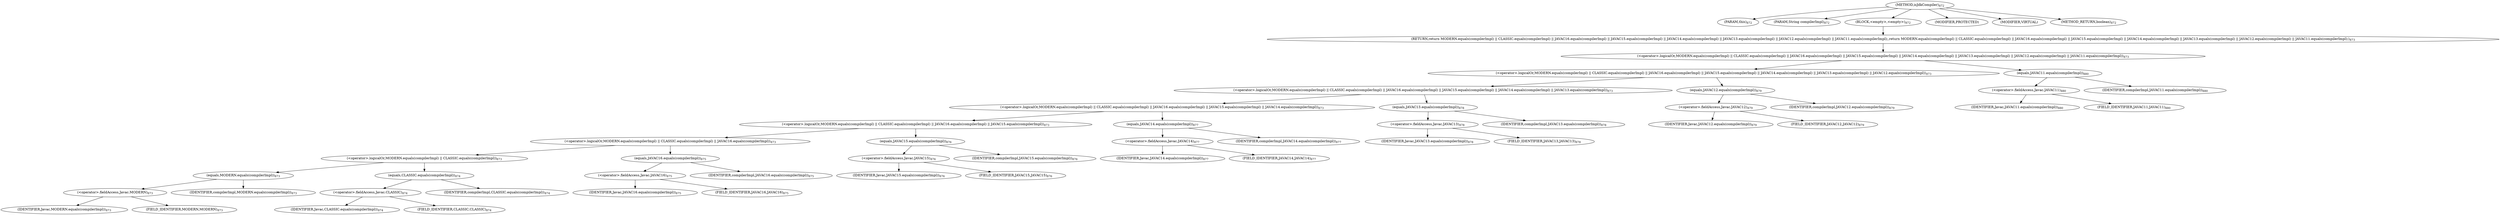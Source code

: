 digraph "isJdkCompiler" {  
"1655" [label = <(METHOD,isJdkCompiler)<SUB>872</SUB>> ]
"1656" [label = <(PARAM,this)<SUB>872</SUB>> ]
"1657" [label = <(PARAM,String compilerImpl)<SUB>872</SUB>> ]
"1658" [label = <(BLOCK,&lt;empty&gt;,&lt;empty&gt;)<SUB>872</SUB>> ]
"1659" [label = <(RETURN,return MODERN.equals(compilerImpl) || CLASSIC.equals(compilerImpl) || JAVAC16.equals(compilerImpl) || JAVAC15.equals(compilerImpl) || JAVAC14.equals(compilerImpl) || JAVAC13.equals(compilerImpl) || JAVAC12.equals(compilerImpl) || JAVAC11.equals(compilerImpl);,return MODERN.equals(compilerImpl) || CLASSIC.equals(compilerImpl) || JAVAC16.equals(compilerImpl) || JAVAC15.equals(compilerImpl) || JAVAC14.equals(compilerImpl) || JAVAC13.equals(compilerImpl) || JAVAC12.equals(compilerImpl) || JAVAC11.equals(compilerImpl);)<SUB>873</SUB>> ]
"1660" [label = <(&lt;operator&gt;.logicalOr,MODERN.equals(compilerImpl) || CLASSIC.equals(compilerImpl) || JAVAC16.equals(compilerImpl) || JAVAC15.equals(compilerImpl) || JAVAC14.equals(compilerImpl) || JAVAC13.equals(compilerImpl) || JAVAC12.equals(compilerImpl) || JAVAC11.equals(compilerImpl))<SUB>873</SUB>> ]
"1661" [label = <(&lt;operator&gt;.logicalOr,MODERN.equals(compilerImpl) || CLASSIC.equals(compilerImpl) || JAVAC16.equals(compilerImpl) || JAVAC15.equals(compilerImpl) || JAVAC14.equals(compilerImpl) || JAVAC13.equals(compilerImpl) || JAVAC12.equals(compilerImpl))<SUB>873</SUB>> ]
"1662" [label = <(&lt;operator&gt;.logicalOr,MODERN.equals(compilerImpl) || CLASSIC.equals(compilerImpl) || JAVAC16.equals(compilerImpl) || JAVAC15.equals(compilerImpl) || JAVAC14.equals(compilerImpl) || JAVAC13.equals(compilerImpl))<SUB>873</SUB>> ]
"1663" [label = <(&lt;operator&gt;.logicalOr,MODERN.equals(compilerImpl) || CLASSIC.equals(compilerImpl) || JAVAC16.equals(compilerImpl) || JAVAC15.equals(compilerImpl) || JAVAC14.equals(compilerImpl))<SUB>873</SUB>> ]
"1664" [label = <(&lt;operator&gt;.logicalOr,MODERN.equals(compilerImpl) || CLASSIC.equals(compilerImpl) || JAVAC16.equals(compilerImpl) || JAVAC15.equals(compilerImpl))<SUB>873</SUB>> ]
"1665" [label = <(&lt;operator&gt;.logicalOr,MODERN.equals(compilerImpl) || CLASSIC.equals(compilerImpl) || JAVAC16.equals(compilerImpl))<SUB>873</SUB>> ]
"1666" [label = <(&lt;operator&gt;.logicalOr,MODERN.equals(compilerImpl) || CLASSIC.equals(compilerImpl))<SUB>873</SUB>> ]
"1667" [label = <(equals,MODERN.equals(compilerImpl))<SUB>873</SUB>> ]
"1668" [label = <(&lt;operator&gt;.fieldAccess,Javac.MODERN)<SUB>873</SUB>> ]
"1669" [label = <(IDENTIFIER,Javac,MODERN.equals(compilerImpl))<SUB>873</SUB>> ]
"1670" [label = <(FIELD_IDENTIFIER,MODERN,MODERN)<SUB>873</SUB>> ]
"1671" [label = <(IDENTIFIER,compilerImpl,MODERN.equals(compilerImpl))<SUB>873</SUB>> ]
"1672" [label = <(equals,CLASSIC.equals(compilerImpl))<SUB>874</SUB>> ]
"1673" [label = <(&lt;operator&gt;.fieldAccess,Javac.CLASSIC)<SUB>874</SUB>> ]
"1674" [label = <(IDENTIFIER,Javac,CLASSIC.equals(compilerImpl))<SUB>874</SUB>> ]
"1675" [label = <(FIELD_IDENTIFIER,CLASSIC,CLASSIC)<SUB>874</SUB>> ]
"1676" [label = <(IDENTIFIER,compilerImpl,CLASSIC.equals(compilerImpl))<SUB>874</SUB>> ]
"1677" [label = <(equals,JAVAC16.equals(compilerImpl))<SUB>875</SUB>> ]
"1678" [label = <(&lt;operator&gt;.fieldAccess,Javac.JAVAC16)<SUB>875</SUB>> ]
"1679" [label = <(IDENTIFIER,Javac,JAVAC16.equals(compilerImpl))<SUB>875</SUB>> ]
"1680" [label = <(FIELD_IDENTIFIER,JAVAC16,JAVAC16)<SUB>875</SUB>> ]
"1681" [label = <(IDENTIFIER,compilerImpl,JAVAC16.equals(compilerImpl))<SUB>875</SUB>> ]
"1682" [label = <(equals,JAVAC15.equals(compilerImpl))<SUB>876</SUB>> ]
"1683" [label = <(&lt;operator&gt;.fieldAccess,Javac.JAVAC15)<SUB>876</SUB>> ]
"1684" [label = <(IDENTIFIER,Javac,JAVAC15.equals(compilerImpl))<SUB>876</SUB>> ]
"1685" [label = <(FIELD_IDENTIFIER,JAVAC15,JAVAC15)<SUB>876</SUB>> ]
"1686" [label = <(IDENTIFIER,compilerImpl,JAVAC15.equals(compilerImpl))<SUB>876</SUB>> ]
"1687" [label = <(equals,JAVAC14.equals(compilerImpl))<SUB>877</SUB>> ]
"1688" [label = <(&lt;operator&gt;.fieldAccess,Javac.JAVAC14)<SUB>877</SUB>> ]
"1689" [label = <(IDENTIFIER,Javac,JAVAC14.equals(compilerImpl))<SUB>877</SUB>> ]
"1690" [label = <(FIELD_IDENTIFIER,JAVAC14,JAVAC14)<SUB>877</SUB>> ]
"1691" [label = <(IDENTIFIER,compilerImpl,JAVAC14.equals(compilerImpl))<SUB>877</SUB>> ]
"1692" [label = <(equals,JAVAC13.equals(compilerImpl))<SUB>878</SUB>> ]
"1693" [label = <(&lt;operator&gt;.fieldAccess,Javac.JAVAC13)<SUB>878</SUB>> ]
"1694" [label = <(IDENTIFIER,Javac,JAVAC13.equals(compilerImpl))<SUB>878</SUB>> ]
"1695" [label = <(FIELD_IDENTIFIER,JAVAC13,JAVAC13)<SUB>878</SUB>> ]
"1696" [label = <(IDENTIFIER,compilerImpl,JAVAC13.equals(compilerImpl))<SUB>878</SUB>> ]
"1697" [label = <(equals,JAVAC12.equals(compilerImpl))<SUB>879</SUB>> ]
"1698" [label = <(&lt;operator&gt;.fieldAccess,Javac.JAVAC12)<SUB>879</SUB>> ]
"1699" [label = <(IDENTIFIER,Javac,JAVAC12.equals(compilerImpl))<SUB>879</SUB>> ]
"1700" [label = <(FIELD_IDENTIFIER,JAVAC12,JAVAC12)<SUB>879</SUB>> ]
"1701" [label = <(IDENTIFIER,compilerImpl,JAVAC12.equals(compilerImpl))<SUB>879</SUB>> ]
"1702" [label = <(equals,JAVAC11.equals(compilerImpl))<SUB>880</SUB>> ]
"1703" [label = <(&lt;operator&gt;.fieldAccess,Javac.JAVAC11)<SUB>880</SUB>> ]
"1704" [label = <(IDENTIFIER,Javac,JAVAC11.equals(compilerImpl))<SUB>880</SUB>> ]
"1705" [label = <(FIELD_IDENTIFIER,JAVAC11,JAVAC11)<SUB>880</SUB>> ]
"1706" [label = <(IDENTIFIER,compilerImpl,JAVAC11.equals(compilerImpl))<SUB>880</SUB>> ]
"1707" [label = <(MODIFIER,PROTECTED)> ]
"1708" [label = <(MODIFIER,VIRTUAL)> ]
"1709" [label = <(METHOD_RETURN,boolean)<SUB>872</SUB>> ]
  "1655" -> "1656" 
  "1655" -> "1657" 
  "1655" -> "1658" 
  "1655" -> "1707" 
  "1655" -> "1708" 
  "1655" -> "1709" 
  "1658" -> "1659" 
  "1659" -> "1660" 
  "1660" -> "1661" 
  "1660" -> "1702" 
  "1661" -> "1662" 
  "1661" -> "1697" 
  "1662" -> "1663" 
  "1662" -> "1692" 
  "1663" -> "1664" 
  "1663" -> "1687" 
  "1664" -> "1665" 
  "1664" -> "1682" 
  "1665" -> "1666" 
  "1665" -> "1677" 
  "1666" -> "1667" 
  "1666" -> "1672" 
  "1667" -> "1668" 
  "1667" -> "1671" 
  "1668" -> "1669" 
  "1668" -> "1670" 
  "1672" -> "1673" 
  "1672" -> "1676" 
  "1673" -> "1674" 
  "1673" -> "1675" 
  "1677" -> "1678" 
  "1677" -> "1681" 
  "1678" -> "1679" 
  "1678" -> "1680" 
  "1682" -> "1683" 
  "1682" -> "1686" 
  "1683" -> "1684" 
  "1683" -> "1685" 
  "1687" -> "1688" 
  "1687" -> "1691" 
  "1688" -> "1689" 
  "1688" -> "1690" 
  "1692" -> "1693" 
  "1692" -> "1696" 
  "1693" -> "1694" 
  "1693" -> "1695" 
  "1697" -> "1698" 
  "1697" -> "1701" 
  "1698" -> "1699" 
  "1698" -> "1700" 
  "1702" -> "1703" 
  "1702" -> "1706" 
  "1703" -> "1704" 
  "1703" -> "1705" 
}
